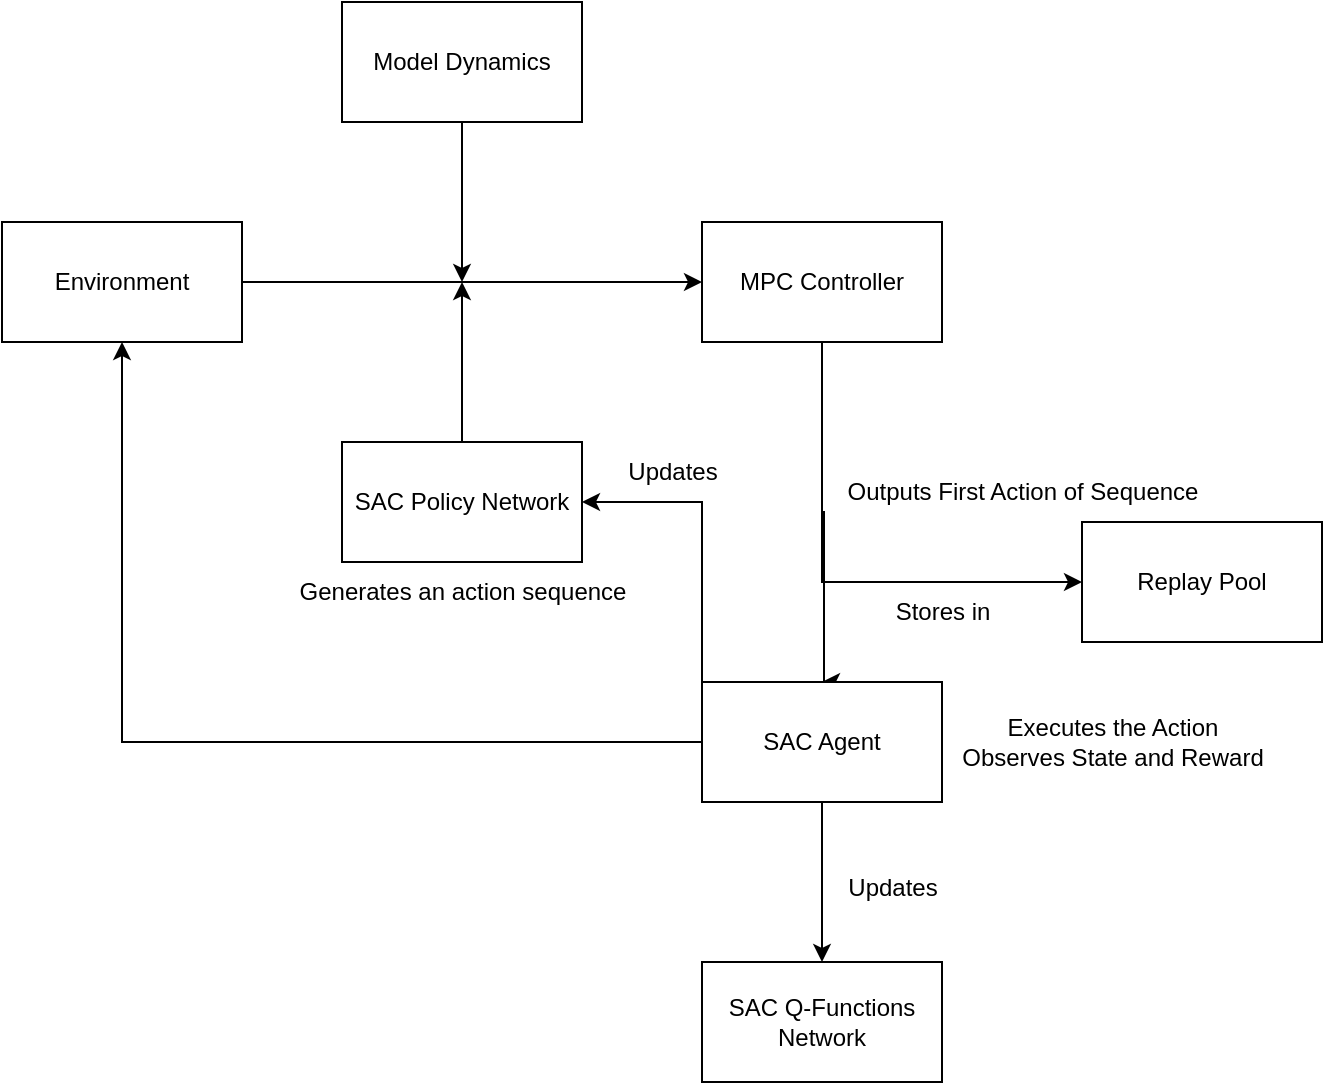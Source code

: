 <mxfile version="21.3.2" type="github">
  <diagram name="Página-1" id="PTYikMO9dqlrp7x5Hrbn">
    <mxGraphModel dx="1434" dy="760" grid="1" gridSize="10" guides="1" tooltips="1" connect="1" arrows="1" fold="1" page="1" pageScale="1" pageWidth="827" pageHeight="1169" math="0" shadow="0">
      <root>
        <mxCell id="0" />
        <mxCell id="1" parent="0" />
        <mxCell id="OBIBTZy6MCepKljuArQk-1" value="Environment&lt;br&gt;" style="rounded=0;whiteSpace=wrap;html=1;" vertex="1" parent="1">
          <mxGeometry x="90" y="170" width="120" height="60" as="geometry" />
        </mxCell>
        <mxCell id="OBIBTZy6MCepKljuArQk-2" value="" style="endArrow=classic;html=1;rounded=0;" edge="1" parent="1">
          <mxGeometry width="50" height="50" relative="1" as="geometry">
            <mxPoint x="210" y="200" as="sourcePoint" />
            <mxPoint x="440" y="200" as="targetPoint" />
          </mxGeometry>
        </mxCell>
        <mxCell id="OBIBTZy6MCepKljuArQk-8" style="edgeStyle=orthogonalEdgeStyle;rounded=0;orthogonalLoop=1;jettySize=auto;html=1;" edge="1" parent="1" source="OBIBTZy6MCepKljuArQk-3">
          <mxGeometry relative="1" as="geometry">
            <mxPoint x="500" y="400" as="targetPoint" />
            <Array as="points">
              <mxPoint x="500" y="315" />
              <mxPoint x="501" y="315" />
            </Array>
          </mxGeometry>
        </mxCell>
        <mxCell id="OBIBTZy6MCepKljuArQk-23" style="edgeStyle=orthogonalEdgeStyle;rounded=0;orthogonalLoop=1;jettySize=auto;html=1;entryX=0;entryY=0.5;entryDx=0;entryDy=0;" edge="1" parent="1" source="OBIBTZy6MCepKljuArQk-3" target="OBIBTZy6MCepKljuArQk-21">
          <mxGeometry relative="1" as="geometry">
            <Array as="points">
              <mxPoint x="500" y="350" />
            </Array>
          </mxGeometry>
        </mxCell>
        <mxCell id="OBIBTZy6MCepKljuArQk-3" value="MPC Controller" style="rounded=0;whiteSpace=wrap;html=1;" vertex="1" parent="1">
          <mxGeometry x="440" y="170" width="120" height="60" as="geometry" />
        </mxCell>
        <mxCell id="OBIBTZy6MCepKljuArQk-5" style="edgeStyle=orthogonalEdgeStyle;rounded=0;orthogonalLoop=1;jettySize=auto;html=1;" edge="1" parent="1" source="OBIBTZy6MCepKljuArQk-4">
          <mxGeometry relative="1" as="geometry">
            <mxPoint x="320" y="200" as="targetPoint" />
          </mxGeometry>
        </mxCell>
        <mxCell id="OBIBTZy6MCepKljuArQk-4" value="Model Dynamics" style="rounded=0;whiteSpace=wrap;html=1;" vertex="1" parent="1">
          <mxGeometry x="260" y="60" width="120" height="60" as="geometry" />
        </mxCell>
        <mxCell id="OBIBTZy6MCepKljuArQk-7" style="edgeStyle=orthogonalEdgeStyle;rounded=0;orthogonalLoop=1;jettySize=auto;html=1;" edge="1" parent="1" source="OBIBTZy6MCepKljuArQk-6">
          <mxGeometry relative="1" as="geometry">
            <mxPoint x="320" y="200" as="targetPoint" />
          </mxGeometry>
        </mxCell>
        <mxCell id="OBIBTZy6MCepKljuArQk-6" value="SAC Policy Network" style="rounded=0;whiteSpace=wrap;html=1;" vertex="1" parent="1">
          <mxGeometry x="260" y="280" width="120" height="60" as="geometry" />
        </mxCell>
        <mxCell id="OBIBTZy6MCepKljuArQk-9" value="Outputs First Action of Sequence&lt;br&gt;" style="text;html=1;align=center;verticalAlign=middle;resizable=0;points=[];autosize=1;strokeColor=none;fillColor=none;" vertex="1" parent="1">
          <mxGeometry x="500" y="290" width="200" height="30" as="geometry" />
        </mxCell>
        <mxCell id="OBIBTZy6MCepKljuArQk-10" value="Generates an action sequence" style="text;html=1;align=center;verticalAlign=middle;resizable=0;points=[];autosize=1;strokeColor=none;fillColor=none;" vertex="1" parent="1">
          <mxGeometry x="225" y="340" width="190" height="30" as="geometry" />
        </mxCell>
        <mxCell id="OBIBTZy6MCepKljuArQk-13" style="edgeStyle=orthogonalEdgeStyle;rounded=0;orthogonalLoop=1;jettySize=auto;html=1;entryX=0.5;entryY=1;entryDx=0;entryDy=0;" edge="1" parent="1" source="OBIBTZy6MCepKljuArQk-11" target="OBIBTZy6MCepKljuArQk-1">
          <mxGeometry relative="1" as="geometry" />
        </mxCell>
        <mxCell id="OBIBTZy6MCepKljuArQk-14" style="edgeStyle=orthogonalEdgeStyle;rounded=0;orthogonalLoop=1;jettySize=auto;html=1;exitX=0;exitY=0;exitDx=0;exitDy=0;entryX=1;entryY=0.5;entryDx=0;entryDy=0;" edge="1" parent="1" source="OBIBTZy6MCepKljuArQk-11" target="OBIBTZy6MCepKljuArQk-6">
          <mxGeometry relative="1" as="geometry" />
        </mxCell>
        <mxCell id="OBIBTZy6MCepKljuArQk-18" value="" style="edgeStyle=orthogonalEdgeStyle;rounded=0;orthogonalLoop=1;jettySize=auto;html=1;" edge="1" parent="1" source="OBIBTZy6MCepKljuArQk-11" target="OBIBTZy6MCepKljuArQk-17">
          <mxGeometry relative="1" as="geometry" />
        </mxCell>
        <mxCell id="OBIBTZy6MCepKljuArQk-11" value="SAC Agent" style="rounded=0;whiteSpace=wrap;html=1;" vertex="1" parent="1">
          <mxGeometry x="440" y="400" width="120" height="60" as="geometry" />
        </mxCell>
        <mxCell id="OBIBTZy6MCepKljuArQk-12" value="Executes the Action&lt;br&gt;Observes State and Reward" style="text;html=1;align=center;verticalAlign=middle;resizable=0;points=[];autosize=1;strokeColor=none;fillColor=none;" vertex="1" parent="1">
          <mxGeometry x="560" y="410" width="170" height="40" as="geometry" />
        </mxCell>
        <mxCell id="OBIBTZy6MCepKljuArQk-15" value="Updates" style="text;html=1;align=center;verticalAlign=middle;resizable=0;points=[];autosize=1;strokeColor=none;fillColor=none;" vertex="1" parent="1">
          <mxGeometry x="390" y="280" width="70" height="30" as="geometry" />
        </mxCell>
        <mxCell id="OBIBTZy6MCepKljuArQk-17" value="SAC Q-Functions Network" style="rounded=0;whiteSpace=wrap;html=1;" vertex="1" parent="1">
          <mxGeometry x="440" y="540" width="120" height="60" as="geometry" />
        </mxCell>
        <mxCell id="OBIBTZy6MCepKljuArQk-19" value="Updates" style="text;html=1;align=center;verticalAlign=middle;resizable=0;points=[];autosize=1;strokeColor=none;fillColor=none;" vertex="1" parent="1">
          <mxGeometry x="500" y="488" width="70" height="30" as="geometry" />
        </mxCell>
        <mxCell id="OBIBTZy6MCepKljuArQk-21" value="Replay Pool" style="whiteSpace=wrap;html=1;" vertex="1" parent="1">
          <mxGeometry x="630" y="320" width="120" height="60" as="geometry" />
        </mxCell>
        <mxCell id="OBIBTZy6MCepKljuArQk-24" value="Stores in" style="text;html=1;align=center;verticalAlign=middle;resizable=0;points=[];autosize=1;strokeColor=none;fillColor=none;" vertex="1" parent="1">
          <mxGeometry x="525" y="350" width="70" height="30" as="geometry" />
        </mxCell>
      </root>
    </mxGraphModel>
  </diagram>
</mxfile>
